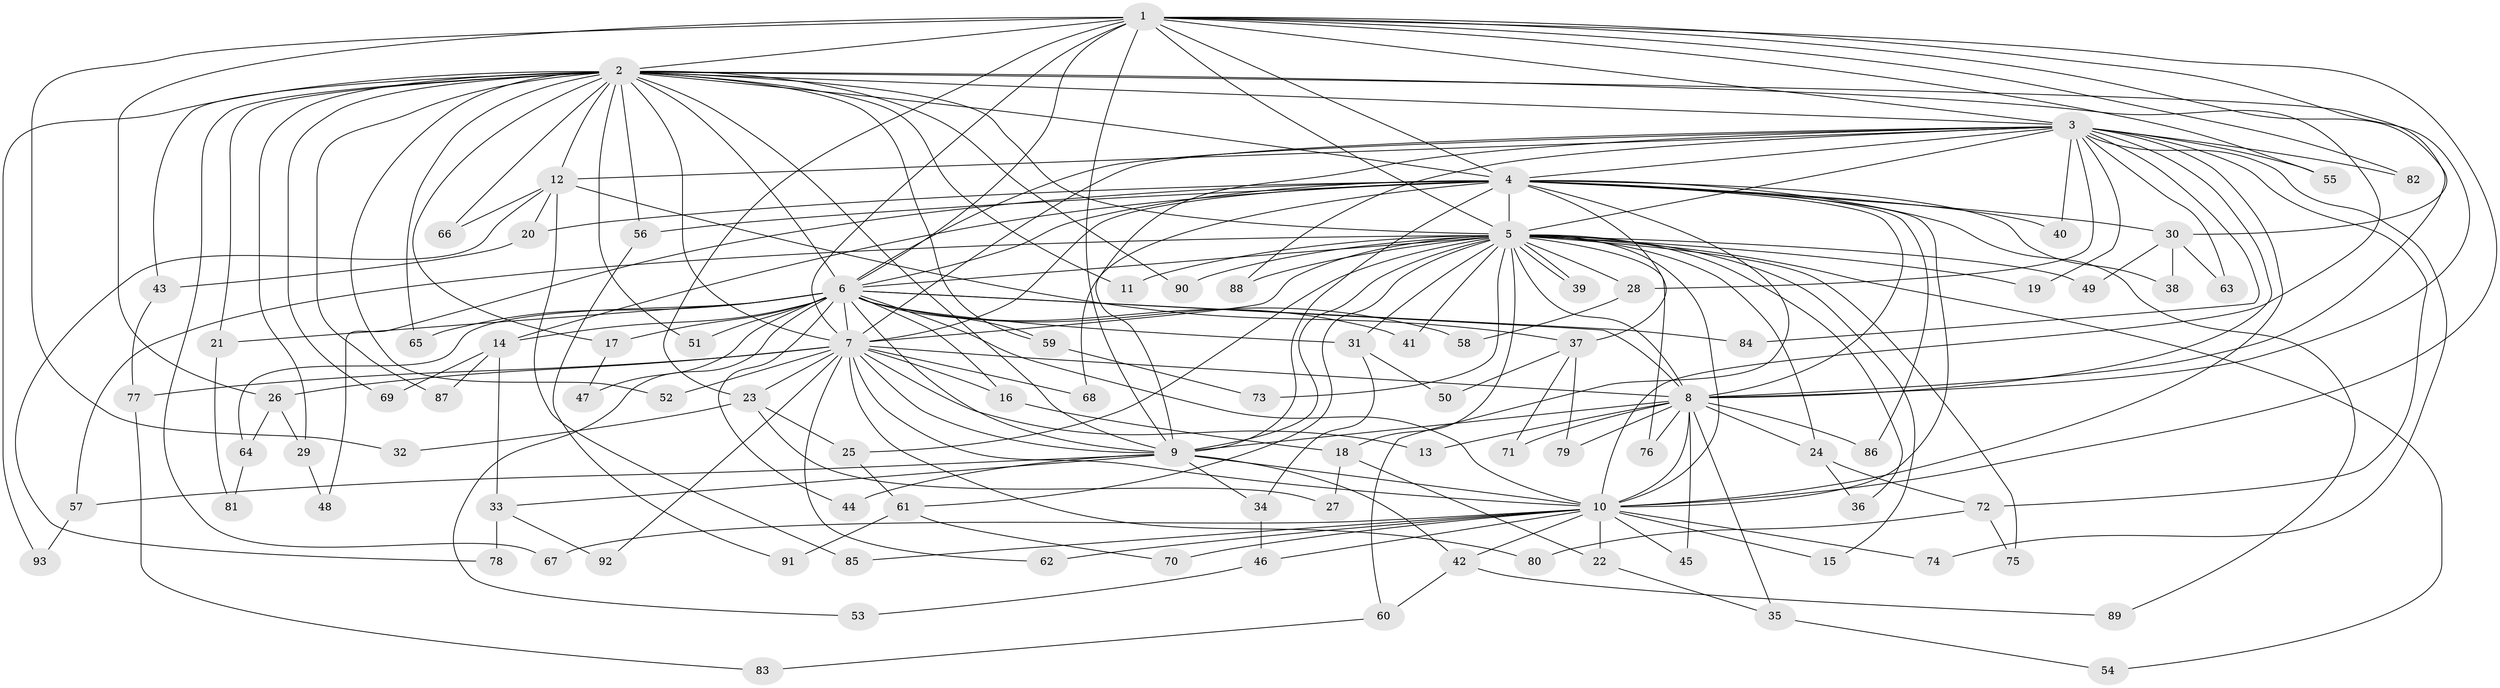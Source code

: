 // Generated by graph-tools (version 1.1) at 2025/01/03/09/25 03:01:23]
// undirected, 93 vertices, 211 edges
graph export_dot {
graph [start="1"]
  node [color=gray90,style=filled];
  1;
  2;
  3;
  4;
  5;
  6;
  7;
  8;
  9;
  10;
  11;
  12;
  13;
  14;
  15;
  16;
  17;
  18;
  19;
  20;
  21;
  22;
  23;
  24;
  25;
  26;
  27;
  28;
  29;
  30;
  31;
  32;
  33;
  34;
  35;
  36;
  37;
  38;
  39;
  40;
  41;
  42;
  43;
  44;
  45;
  46;
  47;
  48;
  49;
  50;
  51;
  52;
  53;
  54;
  55;
  56;
  57;
  58;
  59;
  60;
  61;
  62;
  63;
  64;
  65;
  66;
  67;
  68;
  69;
  70;
  71;
  72;
  73;
  74;
  75;
  76;
  77;
  78;
  79;
  80;
  81;
  82;
  83;
  84;
  85;
  86;
  87;
  88;
  89;
  90;
  91;
  92;
  93;
  1 -- 2;
  1 -- 3;
  1 -- 4;
  1 -- 5;
  1 -- 6;
  1 -- 7;
  1 -- 8;
  1 -- 9;
  1 -- 10;
  1 -- 23;
  1 -- 26;
  1 -- 30;
  1 -- 32;
  1 -- 55;
  1 -- 82;
  2 -- 3;
  2 -- 4;
  2 -- 5;
  2 -- 6;
  2 -- 7;
  2 -- 8;
  2 -- 9;
  2 -- 10;
  2 -- 11;
  2 -- 12;
  2 -- 17;
  2 -- 21;
  2 -- 29;
  2 -- 43;
  2 -- 51;
  2 -- 52;
  2 -- 56;
  2 -- 59;
  2 -- 65;
  2 -- 66;
  2 -- 67;
  2 -- 69;
  2 -- 87;
  2 -- 90;
  2 -- 93;
  3 -- 4;
  3 -- 5;
  3 -- 6;
  3 -- 7;
  3 -- 8;
  3 -- 9;
  3 -- 10;
  3 -- 12;
  3 -- 19;
  3 -- 28;
  3 -- 40;
  3 -- 55;
  3 -- 63;
  3 -- 72;
  3 -- 74;
  3 -- 82;
  3 -- 84;
  3 -- 88;
  4 -- 5;
  4 -- 6;
  4 -- 7;
  4 -- 8;
  4 -- 9;
  4 -- 10;
  4 -- 14;
  4 -- 20;
  4 -- 30;
  4 -- 37;
  4 -- 38;
  4 -- 40;
  4 -- 48;
  4 -- 56;
  4 -- 60;
  4 -- 68;
  4 -- 86;
  4 -- 89;
  5 -- 6;
  5 -- 7;
  5 -- 8;
  5 -- 9;
  5 -- 10;
  5 -- 11;
  5 -- 15;
  5 -- 18;
  5 -- 19;
  5 -- 24;
  5 -- 25;
  5 -- 28;
  5 -- 31;
  5 -- 36;
  5 -- 39;
  5 -- 39;
  5 -- 41;
  5 -- 49;
  5 -- 54;
  5 -- 57;
  5 -- 61;
  5 -- 73;
  5 -- 75;
  5 -- 76;
  5 -- 88;
  5 -- 90;
  6 -- 7;
  6 -- 8;
  6 -- 9;
  6 -- 10;
  6 -- 14;
  6 -- 16;
  6 -- 17;
  6 -- 21;
  6 -- 31;
  6 -- 41;
  6 -- 44;
  6 -- 47;
  6 -- 51;
  6 -- 53;
  6 -- 58;
  6 -- 59;
  6 -- 64;
  6 -- 65;
  6 -- 84;
  7 -- 8;
  7 -- 9;
  7 -- 10;
  7 -- 13;
  7 -- 16;
  7 -- 23;
  7 -- 26;
  7 -- 52;
  7 -- 62;
  7 -- 68;
  7 -- 77;
  7 -- 80;
  7 -- 92;
  8 -- 9;
  8 -- 10;
  8 -- 13;
  8 -- 24;
  8 -- 35;
  8 -- 45;
  8 -- 71;
  8 -- 76;
  8 -- 79;
  8 -- 86;
  9 -- 10;
  9 -- 33;
  9 -- 34;
  9 -- 42;
  9 -- 44;
  9 -- 57;
  10 -- 15;
  10 -- 22;
  10 -- 42;
  10 -- 45;
  10 -- 46;
  10 -- 62;
  10 -- 67;
  10 -- 70;
  10 -- 74;
  10 -- 85;
  12 -- 20;
  12 -- 37;
  12 -- 66;
  12 -- 78;
  12 -- 85;
  14 -- 33;
  14 -- 69;
  14 -- 87;
  16 -- 18;
  17 -- 47;
  18 -- 22;
  18 -- 27;
  20 -- 43;
  21 -- 81;
  22 -- 35;
  23 -- 25;
  23 -- 27;
  23 -- 32;
  24 -- 36;
  24 -- 72;
  25 -- 61;
  26 -- 29;
  26 -- 64;
  28 -- 58;
  29 -- 48;
  30 -- 38;
  30 -- 49;
  30 -- 63;
  31 -- 34;
  31 -- 50;
  33 -- 78;
  33 -- 92;
  34 -- 46;
  35 -- 54;
  37 -- 50;
  37 -- 71;
  37 -- 79;
  42 -- 60;
  42 -- 89;
  43 -- 77;
  46 -- 53;
  56 -- 91;
  57 -- 93;
  59 -- 73;
  60 -- 83;
  61 -- 70;
  61 -- 91;
  64 -- 81;
  72 -- 75;
  72 -- 80;
  77 -- 83;
}
